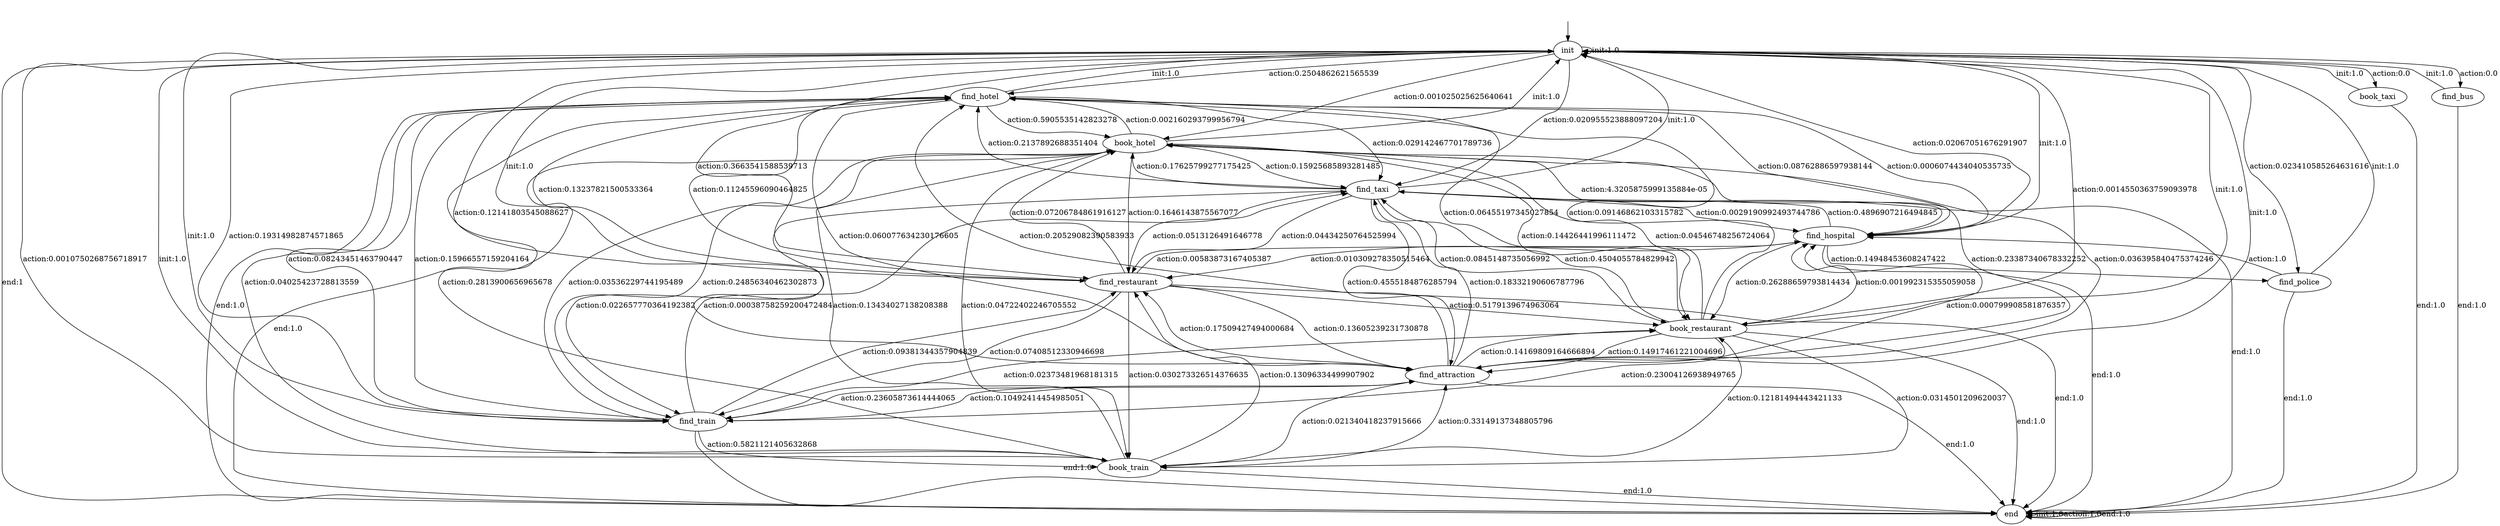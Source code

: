 digraph learned_mdp {
s0 [label="init"];
s1 [label="find_hotel"];
s2 [label="book_hotel"];
s3 [label="find_train"];
s4 [label="book_train"];
s5 [label="find_attraction"];
s6 [label="find_restaurant"];
s7 [label="book_restaurant"];
s8 [label="find_hospital"];
s9 [label="book_taxi"];
s10 [label="find_taxi"];
s11 [label="find_bus"];
s12 [label="find_police"];
s13 [label="end"];
s0 -> s0  [label="init:1.0"];
s0 -> s1  [label="action:0.2504862621565539"];
s0 -> s2  [label="action:0.001025025625640641"];
s0 -> s3  [label="action:0.19314982874571865"];
s0 -> s4  [label="action:0.0010750268756718917"];
s0 -> s5  [label="action:0.12141803545088627"];
s0 -> s6  [label="action:0.3663541588539713"];
s0 -> s7  [label="action:0.0014550363759093978"];
s0 -> s8  [label="action:0.02067051676291907"];
s0 -> s9  [label="action:0.0"];
s0 -> s10  [label="action:0.020955523888097204"];
s0 -> s11  [label="action:0.0"];
s0 -> s12  [label="action:0.023410585264631616"];
s0 -> s13  [label="end:1"];
s1 -> s0  [label="init:1.0"];
s1 -> s2  [label="action:0.5905535142823278"];
s1 -> s3  [label="action:0.08243451463790447"];
s1 -> s4  [label="action:0.04025423728813559"];
s1 -> s5  [label="action:0.060077634230176605"];
s1 -> s6  [label="action:0.13237821500533364"];
s1 -> s7  [label="action:0.06455197345027854"];
s1 -> s8  [label="action:0.0006074434040535735"];
s1 -> s10  [label="action:0.029142467701789736"];
s1 -> s13 [label="end:1.0"];
s2 -> s0  [label="init:1.0"];
s2 -> s1  [label="action:0.002160293799956794"];
s2 -> s3  [label="action:0.24856340462302873"];
s2 -> s4  [label="action:0.04722402246705552"];
s2 -> s5  [label="action:0.23387340678332252"];
s2 -> s6  [label="action:0.1646143875567077"];
s2 -> s7  [label="action:0.14426441996111472"];
s2 -> s8  [label="action:4.3205875999135884e-05"];
s2 -> s10  [label="action:0.15925685893281485"];
s2 -> s13 [label="end:1.0"];
s3 -> s0  [label="init:1.0"];
s3 -> s1  [label="action:0.15966557159204164"];
s3 -> s2  [label="action:0.03536229744195489"];
s3 -> s4  [label="action:0.5821121405632868"];
s3 -> s5  [label="action:0.10492414454985051"];
s3 -> s6  [label="action:0.09381344357904839"];
s3 -> s7  [label="action:0.02373481968181315"];
s3 -> s10  [label="action:0.00038758259200472484"];
s3 -> s13 [label="end:1.0"];
s4 -> s0  [label="init:1.0"];
s4 -> s1  [label="action:0.2813900656965678"];
s4 -> s2  [label="action:0.13434027138208388"];
s4 -> s5  [label="action:0.33149137348805796"];
s4 -> s6  [label="action:0.13096334499907902"];
s4 -> s7  [label="action:0.12181494443421133"];
s4 -> s13 [label="end:1.0"];
s5 -> s0  [label="init:1.0"];
s5 -> s1  [label="action:0.20529082390583933"];
s5 -> s2  [label="action:0.036395840475374246"];
s5 -> s3  [label="action:0.23605873614444065"];
s5 -> s4  [label="action:0.021340418237915666"];
s5 -> s6  [label="action:0.17509427494000684"];
s5 -> s7  [label="action:0.14169809164666894"];
s5 -> s8  [label="action:0.000799908581876357"];
s5 -> s10  [label="action:0.18332190606787796"];
s5 -> s13 [label="end:1.0"];
s6 -> s0  [label="init:1.0"];
s6 -> s1  [label="action:0.11245596090464825"];
s6 -> s2  [label="action:0.07206784861916127"];
s6 -> s3  [label="action:0.07408512330946698"];
s6 -> s4  [label="action:0.030273326514376635"];
s6 -> s5  [label="action:0.13605239231730878"];
s6 -> s7  [label="action:0.5179139674963064"];
s6 -> s8  [label="action:0.00583873167405387"];
s6 -> s10  [label="action:0.0513126491646778"];
s6 -> s13 [label="end:1.0"];
s7 -> s0  [label="init:1.0"];
s7 -> s1  [label="action:0.09146862103315782"];
s7 -> s2  [label="action:0.04546748256724064"];
s7 -> s3  [label="action:0.23004126938949765"];
s7 -> s4  [label="action:0.0314501209620037"];
s7 -> s5  [label="action:0.14917461221004696"];
s7 -> s8  [label="action:0.001992315355059058"];
s7 -> s10  [label="action:0.4504055784829942"];
s7 -> s13 [label="end:1.0"];
s8 -> s0  [label="init:1.0"];
s8 -> s1  [label="action:0.08762886597938144"];
s8 -> s6  [label="action:0.010309278350515464"];
s8 -> s7  [label="action:0.26288659793814434"];
s8 -> s10  [label="action:0.4896907216494845"];
s8 -> s12  [label="action:0.14948453608247422"];
s8 -> s13 [label="end:1.0"];
s9 -> s0  [label="init:1.0"];
s9 -> s13 [label="end:1.0"];
s10 -> s0  [label="init:1.0"];
s10 -> s1  [label="action:0.2137892688351404"];
s10 -> s2  [label="action:0.17625799277175425"];
s10 -> s3  [label="action:0.022657770364192382"];
s10 -> s5  [label="action:0.4555184876285794"];
s10 -> s6  [label="action:0.04434250764525994"];
s10 -> s7  [label="action:0.0845148735056992"];
s10 -> s8  [label="action:0.0029190992493744786"];
s10 -> s13 [label="end:1.0"];
s11 -> s0  [label="init:1.0"];
s11 -> s13 [label="end:1.0"];
s12 -> s0  [label="init:1.0"];
s12 -> s8  [label="action:1.0"];
s12 -> s13 [label="end:1.0"];
s13 -> s13 [label="init:1.0"];
s13 -> s13  [label="action:1.0"];
s13 -> s13  [label="end:1.0"];
__start0 [label="", shape=none];
__start0 -> s0  [label=""];
}